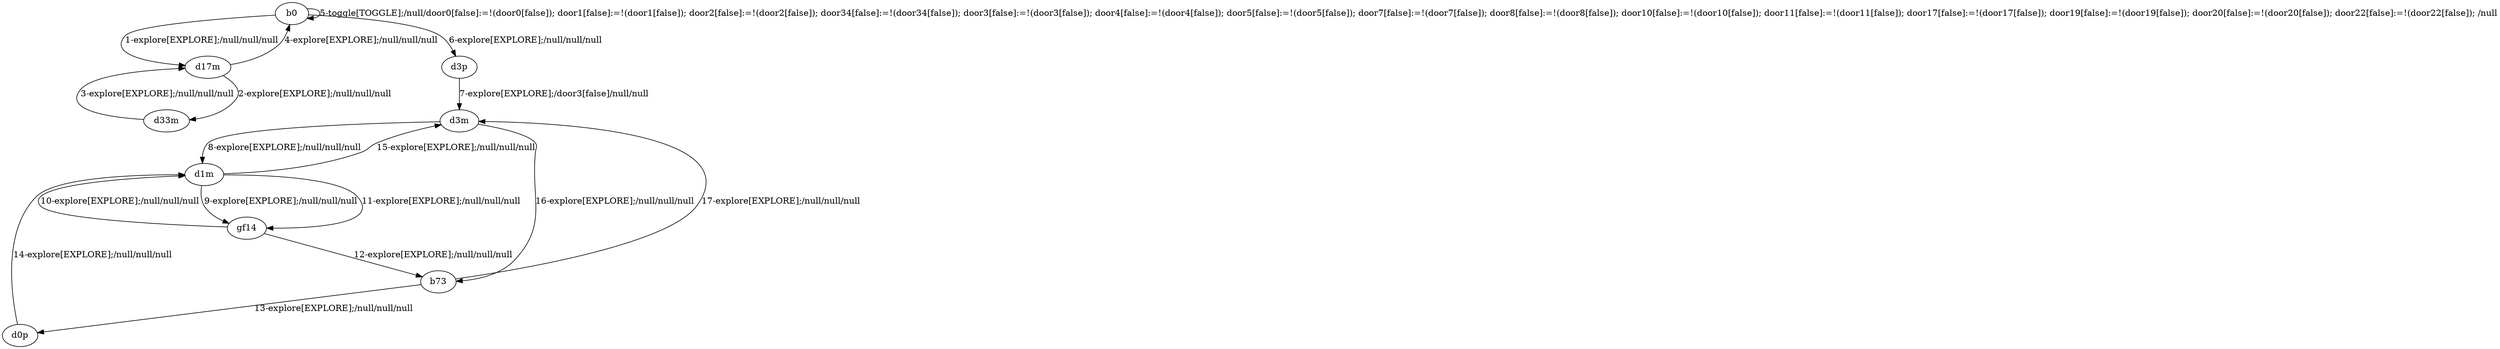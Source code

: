 # Total number of goals covered by this test: 1
# b73 --> d3m

digraph g {
"b0" -> "d17m" [label = "1-explore[EXPLORE];/null/null/null"];
"d17m" -> "d33m" [label = "2-explore[EXPLORE];/null/null/null"];
"d33m" -> "d17m" [label = "3-explore[EXPLORE];/null/null/null"];
"d17m" -> "b0" [label = "4-explore[EXPLORE];/null/null/null"];
"b0" -> "b0" [label = "5-toggle[TOGGLE];/null/door0[false]:=!(door0[false]); door1[false]:=!(door1[false]); door2[false]:=!(door2[false]); door34[false]:=!(door34[false]); door3[false]:=!(door3[false]); door4[false]:=!(door4[false]); door5[false]:=!(door5[false]); door7[false]:=!(door7[false]); door8[false]:=!(door8[false]); door10[false]:=!(door10[false]); door11[false]:=!(door11[false]); door17[false]:=!(door17[false]); door19[false]:=!(door19[false]); door20[false]:=!(door20[false]); door22[false]:=!(door22[false]); /null"];
"b0" -> "d3p" [label = "6-explore[EXPLORE];/null/null/null"];
"d3p" -> "d3m" [label = "7-explore[EXPLORE];/door3[false]/null/null"];
"d3m" -> "d1m" [label = "8-explore[EXPLORE];/null/null/null"];
"d1m" -> "gf14" [label = "9-explore[EXPLORE];/null/null/null"];
"gf14" -> "d1m" [label = "10-explore[EXPLORE];/null/null/null"];
"d1m" -> "gf14" [label = "11-explore[EXPLORE];/null/null/null"];
"gf14" -> "b73" [label = "12-explore[EXPLORE];/null/null/null"];
"b73" -> "d0p" [label = "13-explore[EXPLORE];/null/null/null"];
"d0p" -> "d1m" [label = "14-explore[EXPLORE];/null/null/null"];
"d1m" -> "d3m" [label = "15-explore[EXPLORE];/null/null/null"];
"d3m" -> "b73" [label = "16-explore[EXPLORE];/null/null/null"];
"b73" -> "d3m" [label = "17-explore[EXPLORE];/null/null/null"];
}
